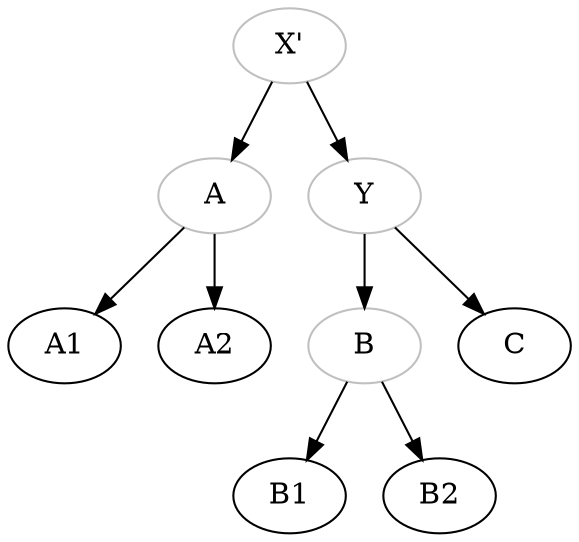 digraph {
A[color="grey"];
B[color="grey"];
Xprime[label="X'", color="grey"];
Y[color="grey"];
Xprime->A;
A->A1;
A->A2;
Xprime->Y;
Y->B;
B->B1;
B->B2;
Y->C;
}
